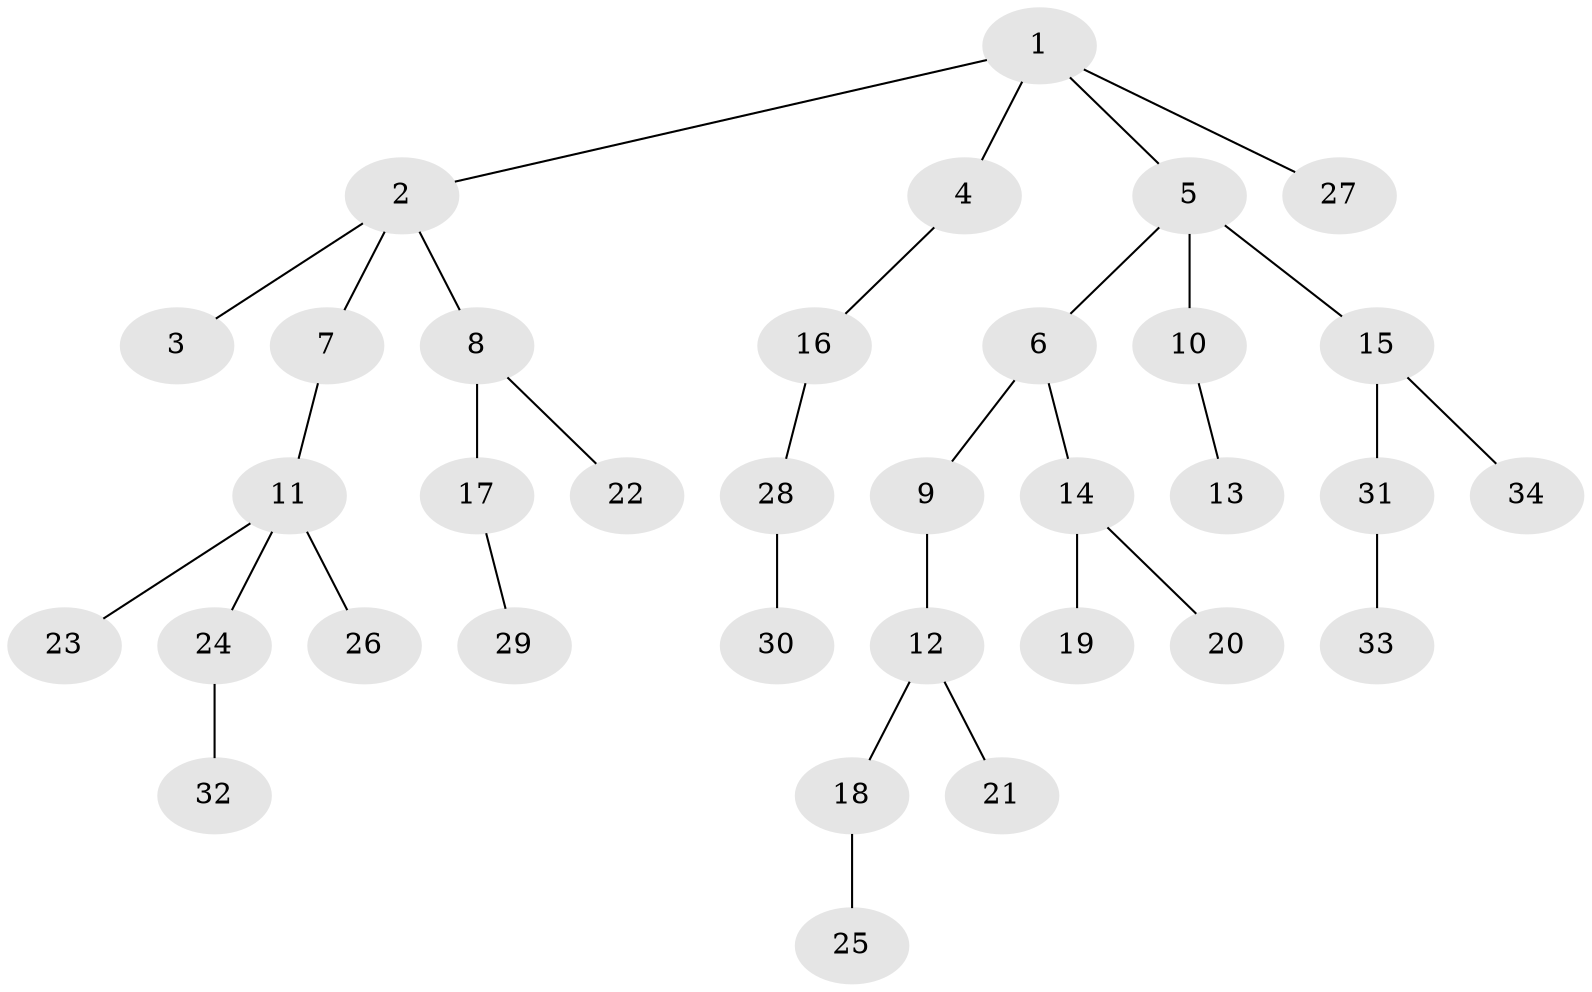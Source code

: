 // original degree distribution, {4: 0.07058823529411765, 6: 0.023529411764705882, 2: 0.2823529411764706, 1: 0.5176470588235295, 3: 0.058823529411764705, 5: 0.023529411764705882, 7: 0.011764705882352941, 8: 0.011764705882352941}
// Generated by graph-tools (version 1.1) at 2025/51/03/04/25 22:51:50]
// undirected, 34 vertices, 33 edges
graph export_dot {
  node [color=gray90,style=filled];
  1;
  2;
  3;
  4;
  5;
  6;
  7;
  8;
  9;
  10;
  11;
  12;
  13;
  14;
  15;
  16;
  17;
  18;
  19;
  20;
  21;
  22;
  23;
  24;
  25;
  26;
  27;
  28;
  29;
  30;
  31;
  32;
  33;
  34;
  1 -- 2 [weight=1.0];
  1 -- 4 [weight=1.0];
  1 -- 5 [weight=1.0];
  1 -- 27 [weight=1.0];
  2 -- 3 [weight=1.0];
  2 -- 7 [weight=1.0];
  2 -- 8 [weight=1.0];
  4 -- 16 [weight=1.0];
  5 -- 6 [weight=1.0];
  5 -- 10 [weight=4.0];
  5 -- 15 [weight=1.0];
  6 -- 9 [weight=1.0];
  6 -- 14 [weight=1.0];
  7 -- 11 [weight=1.0];
  8 -- 17 [weight=4.0];
  8 -- 22 [weight=1.0];
  9 -- 12 [weight=5.0];
  10 -- 13 [weight=1.0];
  11 -- 23 [weight=1.0];
  11 -- 24 [weight=1.0];
  11 -- 26 [weight=1.0];
  12 -- 18 [weight=1.0];
  12 -- 21 [weight=1.0];
  14 -- 19 [weight=4.0];
  14 -- 20 [weight=1.0];
  15 -- 31 [weight=1.0];
  15 -- 34 [weight=1.0];
  16 -- 28 [weight=1.0];
  17 -- 29 [weight=1.0];
  18 -- 25 [weight=1.0];
  24 -- 32 [weight=1.0];
  28 -- 30 [weight=1.0];
  31 -- 33 [weight=1.0];
}
